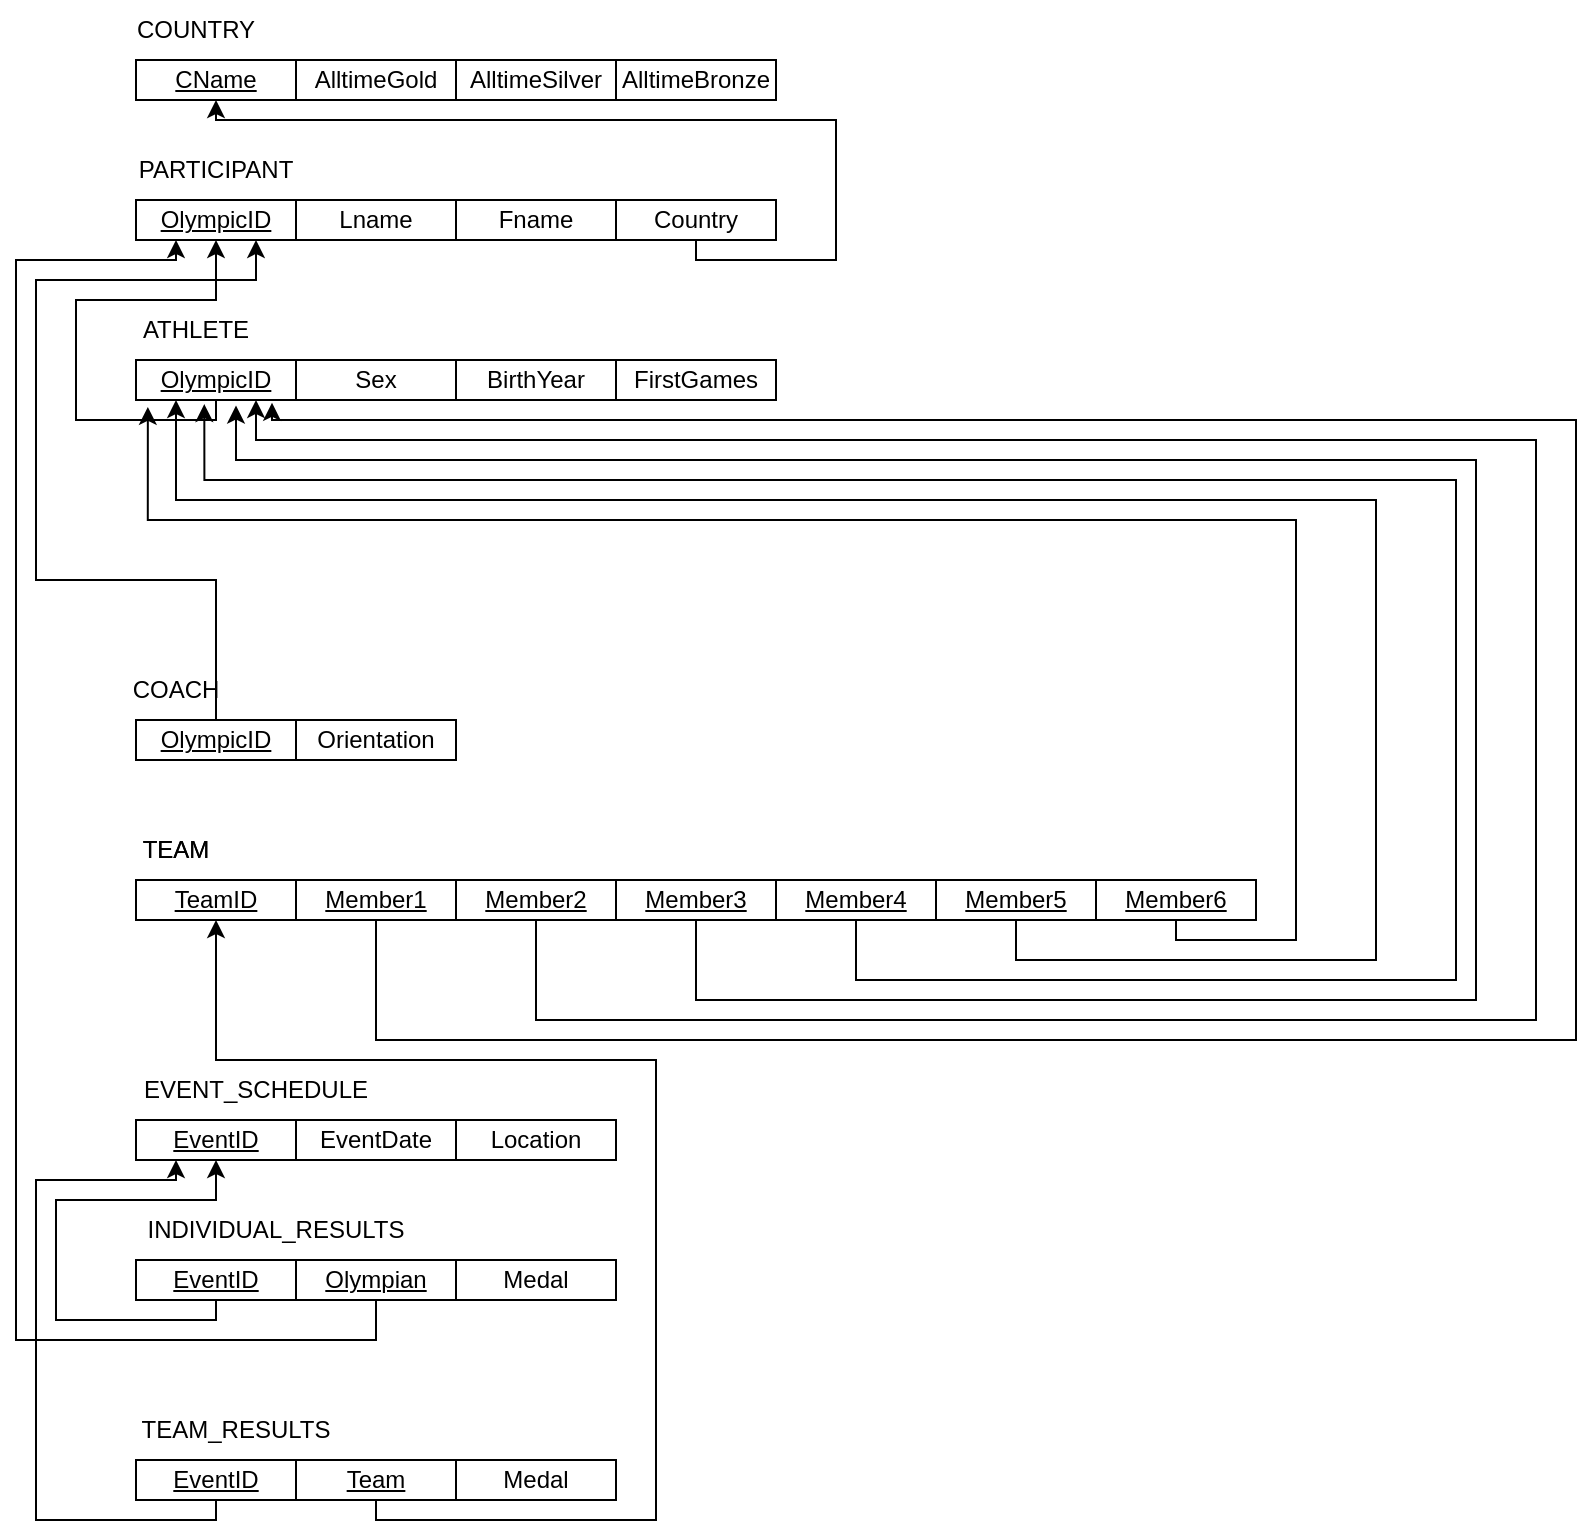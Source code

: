 <mxfile version="20.5.1" type="github">
  <diagram id="ZfVwMxeAOdC8WF4H4Zl5" name="Page-1">
    <mxGraphModel dx="1673" dy="887" grid="1" gridSize="10" guides="1" tooltips="1" connect="1" arrows="1" fold="1" page="1" pageScale="1" pageWidth="850" pageHeight="1100" math="0" shadow="0">
      <root>
        <mxCell id="0" />
        <mxCell id="1" parent="0" />
        <mxCell id="RDwfhd_h3WgD_-qNb8DA-1" value="COUNTRY" style="text;html=1;strokeColor=none;fillColor=none;align=center;verticalAlign=middle;whiteSpace=wrap;rounded=0;" vertex="1" parent="1">
          <mxGeometry x="80" y="20" width="60" height="30" as="geometry" />
        </mxCell>
        <mxCell id="RDwfhd_h3WgD_-qNb8DA-2" value="AlltimeGold" style="rounded=0;whiteSpace=wrap;html=1;" vertex="1" parent="1">
          <mxGeometry x="160" y="50" width="80" height="20" as="geometry" />
        </mxCell>
        <mxCell id="RDwfhd_h3WgD_-qNb8DA-3" value="CName" style="rounded=0;whiteSpace=wrap;html=1;fontStyle=4" vertex="1" parent="1">
          <mxGeometry x="80" y="50" width="80" height="20" as="geometry" />
        </mxCell>
        <mxCell id="RDwfhd_h3WgD_-qNb8DA-4" value="AlltimeSilver" style="rounded=0;whiteSpace=wrap;html=1;" vertex="1" parent="1">
          <mxGeometry x="240" y="50" width="80" height="20" as="geometry" />
        </mxCell>
        <mxCell id="RDwfhd_h3WgD_-qNb8DA-5" value="PARTICIPANT" style="text;html=1;strokeColor=none;fillColor=none;align=center;verticalAlign=middle;whiteSpace=wrap;rounded=0;" vertex="1" parent="1">
          <mxGeometry x="90" y="90" width="60" height="30" as="geometry" />
        </mxCell>
        <mxCell id="RDwfhd_h3WgD_-qNb8DA-7" value="&lt;u&gt;OlympicID&lt;/u&gt;" style="rounded=0;whiteSpace=wrap;html=1;" vertex="1" parent="1">
          <mxGeometry x="80" y="120" width="80" height="20" as="geometry" />
        </mxCell>
        <mxCell id="RDwfhd_h3WgD_-qNb8DA-8" value="Lname" style="rounded=0;whiteSpace=wrap;html=1;" vertex="1" parent="1">
          <mxGeometry x="160" y="120" width="80" height="20" as="geometry" />
        </mxCell>
        <mxCell id="RDwfhd_h3WgD_-qNb8DA-17" value="ATHLETE" style="text;html=1;strokeColor=none;fillColor=none;align=center;verticalAlign=middle;whiteSpace=wrap;rounded=0;" vertex="1" parent="1">
          <mxGeometry x="80" y="170" width="60" height="30" as="geometry" />
        </mxCell>
        <mxCell id="RDwfhd_h3WgD_-qNb8DA-18" value="Sex" style="rounded=0;whiteSpace=wrap;html=1;" vertex="1" parent="1">
          <mxGeometry x="160" y="200" width="80" height="20" as="geometry" />
        </mxCell>
        <mxCell id="RDwfhd_h3WgD_-qNb8DA-45" style="edgeStyle=orthogonalEdgeStyle;rounded=0;orthogonalLoop=1;jettySize=auto;html=1;entryX=0.5;entryY=1;entryDx=0;entryDy=0;" edge="1" parent="1" source="RDwfhd_h3WgD_-qNb8DA-19" target="RDwfhd_h3WgD_-qNb8DA-7">
          <mxGeometry relative="1" as="geometry">
            <Array as="points">
              <mxPoint x="120" y="230" />
              <mxPoint x="50" y="230" />
              <mxPoint x="50" y="170" />
              <mxPoint x="120" y="170" />
            </Array>
          </mxGeometry>
        </mxCell>
        <mxCell id="RDwfhd_h3WgD_-qNb8DA-19" value="OlympicID" style="rounded=0;whiteSpace=wrap;html=1;fontStyle=4" vertex="1" parent="1">
          <mxGeometry x="80" y="200" width="80" height="20" as="geometry" />
        </mxCell>
        <mxCell id="RDwfhd_h3WgD_-qNb8DA-21" value="Orientation" style="rounded=0;whiteSpace=wrap;html=1;" vertex="1" parent="1">
          <mxGeometry x="160" y="380" width="80" height="20" as="geometry" />
        </mxCell>
        <mxCell id="RDwfhd_h3WgD_-qNb8DA-46" style="edgeStyle=orthogonalEdgeStyle;rounded=0;orthogonalLoop=1;jettySize=auto;html=1;entryX=0.75;entryY=1;entryDx=0;entryDy=0;" edge="1" parent="1" source="RDwfhd_h3WgD_-qNb8DA-22" target="RDwfhd_h3WgD_-qNb8DA-7">
          <mxGeometry relative="1" as="geometry">
            <Array as="points">
              <mxPoint x="120" y="310" />
              <mxPoint x="30" y="310" />
              <mxPoint x="30" y="160" />
              <mxPoint x="140" y="160" />
            </Array>
          </mxGeometry>
        </mxCell>
        <mxCell id="RDwfhd_h3WgD_-qNb8DA-22" value="OlympicID" style="rounded=0;whiteSpace=wrap;html=1;fontStyle=4" vertex="1" parent="1">
          <mxGeometry x="80" y="380" width="80" height="20" as="geometry" />
        </mxCell>
        <mxCell id="RDwfhd_h3WgD_-qNb8DA-26" value="TEAM" style="text;html=1;strokeColor=none;fillColor=none;align=center;verticalAlign=middle;whiteSpace=wrap;rounded=0;" vertex="1" parent="1">
          <mxGeometry x="70" y="430" width="60" height="30" as="geometry" />
        </mxCell>
        <mxCell id="RDwfhd_h3WgD_-qNb8DA-29" value="Member1" style="rounded=0;whiteSpace=wrap;html=1;fontStyle=4" vertex="1" parent="1">
          <mxGeometry x="160" y="460" width="80" height="20" as="geometry" />
        </mxCell>
        <mxCell id="RDwfhd_h3WgD_-qNb8DA-31" value="TeamID" style="rounded=0;whiteSpace=wrap;html=1;fontStyle=4" vertex="1" parent="1">
          <mxGeometry x="80" y="460" width="80" height="20" as="geometry" />
        </mxCell>
        <mxCell id="RDwfhd_h3WgD_-qNb8DA-34" value="AlltimeBronze" style="rounded=0;whiteSpace=wrap;html=1;" vertex="1" parent="1">
          <mxGeometry x="320" y="50" width="80" height="20" as="geometry" />
        </mxCell>
        <mxCell id="RDwfhd_h3WgD_-qNb8DA-36" value="Fname" style="rounded=0;whiteSpace=wrap;html=1;" vertex="1" parent="1">
          <mxGeometry x="240" y="120" width="80" height="20" as="geometry" />
        </mxCell>
        <mxCell id="RDwfhd_h3WgD_-qNb8DA-38" style="edgeStyle=orthogonalEdgeStyle;rounded=0;orthogonalLoop=1;jettySize=auto;html=1;entryX=0.5;entryY=1;entryDx=0;entryDy=0;" edge="1" parent="1" source="RDwfhd_h3WgD_-qNb8DA-37" target="RDwfhd_h3WgD_-qNb8DA-3">
          <mxGeometry relative="1" as="geometry">
            <Array as="points">
              <mxPoint x="360" y="150" />
              <mxPoint x="430" y="150" />
              <mxPoint x="430" y="80" />
              <mxPoint x="120" y="80" />
            </Array>
          </mxGeometry>
        </mxCell>
        <mxCell id="RDwfhd_h3WgD_-qNb8DA-37" value="Country" style="rounded=0;whiteSpace=wrap;html=1;" vertex="1" parent="1">
          <mxGeometry x="320" y="120" width="80" height="20" as="geometry" />
        </mxCell>
        <mxCell id="RDwfhd_h3WgD_-qNb8DA-40" value="BirthYear" style="rounded=0;whiteSpace=wrap;html=1;" vertex="1" parent="1">
          <mxGeometry x="240" y="200" width="80" height="20" as="geometry" />
        </mxCell>
        <mxCell id="RDwfhd_h3WgD_-qNb8DA-41" value="FirstGames" style="rounded=0;whiteSpace=wrap;html=1;" vertex="1" parent="1">
          <mxGeometry x="320" y="200" width="80" height="20" as="geometry" />
        </mxCell>
        <mxCell id="RDwfhd_h3WgD_-qNb8DA-47" value="Member2" style="rounded=0;whiteSpace=wrap;html=1;fontStyle=4" vertex="1" parent="1">
          <mxGeometry x="240" y="460" width="80" height="20" as="geometry" />
        </mxCell>
        <mxCell id="RDwfhd_h3WgD_-qNb8DA-48" value="Member3" style="rounded=0;whiteSpace=wrap;html=1;fontStyle=4" vertex="1" parent="1">
          <mxGeometry x="320" y="460" width="80" height="20" as="geometry" />
        </mxCell>
        <mxCell id="RDwfhd_h3WgD_-qNb8DA-49" value="Member4" style="rounded=0;whiteSpace=wrap;html=1;fontStyle=4" vertex="1" parent="1">
          <mxGeometry x="400" y="460" width="80" height="20" as="geometry" />
        </mxCell>
        <mxCell id="RDwfhd_h3WgD_-qNb8DA-55" style="edgeStyle=orthogonalEdgeStyle;rounded=0;orthogonalLoop=1;jettySize=auto;html=1;entryX=0.25;entryY=1;entryDx=0;entryDy=0;" edge="1" parent="1" source="RDwfhd_h3WgD_-qNb8DA-50" target="RDwfhd_h3WgD_-qNb8DA-19">
          <mxGeometry relative="1" as="geometry">
            <Array as="points">
              <mxPoint x="520" y="500" />
              <mxPoint x="700" y="500" />
              <mxPoint x="700" y="270" />
              <mxPoint x="100" y="270" />
            </Array>
          </mxGeometry>
        </mxCell>
        <mxCell id="RDwfhd_h3WgD_-qNb8DA-50" value="Member5" style="rounded=0;whiteSpace=wrap;html=1;fontStyle=4" vertex="1" parent="1">
          <mxGeometry x="480" y="460" width="80" height="20" as="geometry" />
        </mxCell>
        <mxCell id="RDwfhd_h3WgD_-qNb8DA-54" style="edgeStyle=orthogonalEdgeStyle;rounded=0;orthogonalLoop=1;jettySize=auto;html=1;entryX=0.074;entryY=1.172;entryDx=0;entryDy=0;entryPerimeter=0;" edge="1" parent="1" source="RDwfhd_h3WgD_-qNb8DA-51" target="RDwfhd_h3WgD_-qNb8DA-19">
          <mxGeometry relative="1" as="geometry">
            <Array as="points">
              <mxPoint x="600" y="490" />
              <mxPoint x="660" y="490" />
              <mxPoint x="660" y="280" />
              <mxPoint x="86" y="280" />
            </Array>
          </mxGeometry>
        </mxCell>
        <mxCell id="RDwfhd_h3WgD_-qNb8DA-51" value="Member6" style="rounded=0;whiteSpace=wrap;html=1;fontStyle=4" vertex="1" parent="1">
          <mxGeometry x="560" y="460" width="80" height="20" as="geometry" />
        </mxCell>
        <mxCell id="RDwfhd_h3WgD_-qNb8DA-56" value="COACH" style="text;html=1;strokeColor=none;fillColor=none;align=center;verticalAlign=middle;whiteSpace=wrap;rounded=0;" vertex="1" parent="1">
          <mxGeometry x="70" y="350" width="60" height="30" as="geometry" />
        </mxCell>
        <mxCell id="RDwfhd_h3WgD_-qNb8DA-57" value="OlympicID" style="rounded=0;whiteSpace=wrap;html=1;fontStyle=4" vertex="1" parent="1">
          <mxGeometry x="80" y="380" width="80" height="20" as="geometry" />
        </mxCell>
        <mxCell id="RDwfhd_h3WgD_-qNb8DA-58" value="Orientation" style="rounded=0;whiteSpace=wrap;html=1;" vertex="1" parent="1">
          <mxGeometry x="160" y="380" width="80" height="20" as="geometry" />
        </mxCell>
        <mxCell id="RDwfhd_h3WgD_-qNb8DA-59" value="TEAM" style="text;html=1;strokeColor=none;fillColor=none;align=center;verticalAlign=middle;whiteSpace=wrap;rounded=0;" vertex="1" parent="1">
          <mxGeometry x="70" y="430" width="60" height="30" as="geometry" />
        </mxCell>
        <mxCell id="RDwfhd_h3WgD_-qNb8DA-60" value="TeamID" style="rounded=0;whiteSpace=wrap;html=1;fontStyle=4" vertex="1" parent="1">
          <mxGeometry x="80" y="460" width="80" height="20" as="geometry" />
        </mxCell>
        <mxCell id="RDwfhd_h3WgD_-qNb8DA-70" style="edgeStyle=orthogonalEdgeStyle;rounded=0;orthogonalLoop=1;jettySize=auto;html=1;entryX=0.85;entryY=1.069;entryDx=0;entryDy=0;entryPerimeter=0;" edge="1" parent="1" source="RDwfhd_h3WgD_-qNb8DA-61" target="RDwfhd_h3WgD_-qNb8DA-19">
          <mxGeometry relative="1" as="geometry">
            <Array as="points">
              <mxPoint x="200" y="540" />
              <mxPoint x="800" y="540" />
              <mxPoint x="800" y="230" />
              <mxPoint x="148" y="230" />
            </Array>
          </mxGeometry>
        </mxCell>
        <mxCell id="RDwfhd_h3WgD_-qNb8DA-61" value="Member1" style="rounded=0;whiteSpace=wrap;html=1;fontStyle=4" vertex="1" parent="1">
          <mxGeometry x="160" y="460" width="80" height="20" as="geometry" />
        </mxCell>
        <mxCell id="RDwfhd_h3WgD_-qNb8DA-69" style="edgeStyle=orthogonalEdgeStyle;rounded=0;orthogonalLoop=1;jettySize=auto;html=1;entryX=0.75;entryY=1;entryDx=0;entryDy=0;" edge="1" parent="1" source="RDwfhd_h3WgD_-qNb8DA-62" target="RDwfhd_h3WgD_-qNb8DA-19">
          <mxGeometry relative="1" as="geometry">
            <Array as="points">
              <mxPoint x="280" y="530" />
              <mxPoint x="780" y="530" />
              <mxPoint x="780" y="240" />
              <mxPoint x="140" y="240" />
            </Array>
          </mxGeometry>
        </mxCell>
        <mxCell id="RDwfhd_h3WgD_-qNb8DA-62" value="Member2" style="rounded=0;whiteSpace=wrap;html=1;fontStyle=4" vertex="1" parent="1">
          <mxGeometry x="240" y="460" width="80" height="20" as="geometry" />
        </mxCell>
        <mxCell id="RDwfhd_h3WgD_-qNb8DA-68" style="edgeStyle=orthogonalEdgeStyle;rounded=0;orthogonalLoop=1;jettySize=auto;html=1;entryX=0.625;entryY=1.138;entryDx=0;entryDy=0;entryPerimeter=0;" edge="1" parent="1" source="RDwfhd_h3WgD_-qNb8DA-63" target="RDwfhd_h3WgD_-qNb8DA-19">
          <mxGeometry relative="1" as="geometry">
            <Array as="points">
              <mxPoint x="360" y="520" />
              <mxPoint x="750" y="520" />
              <mxPoint x="750" y="250" />
              <mxPoint x="130" y="250" />
            </Array>
          </mxGeometry>
        </mxCell>
        <mxCell id="RDwfhd_h3WgD_-qNb8DA-63" value="Member3" style="rounded=0;whiteSpace=wrap;html=1;fontStyle=4" vertex="1" parent="1">
          <mxGeometry x="320" y="460" width="80" height="20" as="geometry" />
        </mxCell>
        <mxCell id="RDwfhd_h3WgD_-qNb8DA-67" style="edgeStyle=orthogonalEdgeStyle;rounded=0;orthogonalLoop=1;jettySize=auto;html=1;entryX=0.427;entryY=1.103;entryDx=0;entryDy=0;entryPerimeter=0;" edge="1" parent="1" source="RDwfhd_h3WgD_-qNb8DA-64" target="RDwfhd_h3WgD_-qNb8DA-19">
          <mxGeometry relative="1" as="geometry">
            <Array as="points">
              <mxPoint x="440" y="510" />
              <mxPoint x="740" y="510" />
              <mxPoint x="740" y="260" />
              <mxPoint x="114" y="260" />
            </Array>
          </mxGeometry>
        </mxCell>
        <mxCell id="RDwfhd_h3WgD_-qNb8DA-64" value="Member4" style="rounded=0;whiteSpace=wrap;html=1;fontStyle=4" vertex="1" parent="1">
          <mxGeometry x="400" y="460" width="80" height="20" as="geometry" />
        </mxCell>
        <mxCell id="RDwfhd_h3WgD_-qNb8DA-65" value="Member5" style="rounded=0;whiteSpace=wrap;html=1;fontStyle=4" vertex="1" parent="1">
          <mxGeometry x="480" y="460" width="80" height="20" as="geometry" />
        </mxCell>
        <mxCell id="RDwfhd_h3WgD_-qNb8DA-71" value="EventDate" style="rounded=0;whiteSpace=wrap;html=1;" vertex="1" parent="1">
          <mxGeometry x="160" y="580" width="80" height="20" as="geometry" />
        </mxCell>
        <mxCell id="RDwfhd_h3WgD_-qNb8DA-72" value="EventID" style="rounded=0;whiteSpace=wrap;html=1;fontStyle=4" vertex="1" parent="1">
          <mxGeometry x="80" y="580" width="80" height="20" as="geometry" />
        </mxCell>
        <mxCell id="RDwfhd_h3WgD_-qNb8DA-73" value="Location" style="rounded=0;whiteSpace=wrap;html=1;" vertex="1" parent="1">
          <mxGeometry x="240" y="580" width="80" height="20" as="geometry" />
        </mxCell>
        <mxCell id="RDwfhd_h3WgD_-qNb8DA-75" value="EVENT_SCHEDULE" style="text;html=1;strokeColor=none;fillColor=none;align=center;verticalAlign=middle;whiteSpace=wrap;rounded=0;" vertex="1" parent="1">
          <mxGeometry x="110" y="550" width="60" height="30" as="geometry" />
        </mxCell>
        <mxCell id="RDwfhd_h3WgD_-qNb8DA-81" style="edgeStyle=orthogonalEdgeStyle;rounded=0;orthogonalLoop=1;jettySize=auto;html=1;entryX=0.25;entryY=1;entryDx=0;entryDy=0;" edge="1" parent="1" source="RDwfhd_h3WgD_-qNb8DA-76" target="RDwfhd_h3WgD_-qNb8DA-7">
          <mxGeometry relative="1" as="geometry">
            <Array as="points">
              <mxPoint x="200" y="690" />
              <mxPoint x="20" y="690" />
              <mxPoint x="20" y="150" />
              <mxPoint x="100" y="150" />
            </Array>
          </mxGeometry>
        </mxCell>
        <mxCell id="RDwfhd_h3WgD_-qNb8DA-76" value="&lt;u&gt;Olympian&lt;/u&gt;" style="rounded=0;whiteSpace=wrap;html=1;" vertex="1" parent="1">
          <mxGeometry x="160" y="650" width="80" height="20" as="geometry" />
        </mxCell>
        <mxCell id="RDwfhd_h3WgD_-qNb8DA-80" style="edgeStyle=orthogonalEdgeStyle;rounded=0;orthogonalLoop=1;jettySize=auto;html=1;entryX=0.5;entryY=1;entryDx=0;entryDy=0;" edge="1" parent="1" source="RDwfhd_h3WgD_-qNb8DA-77" target="RDwfhd_h3WgD_-qNb8DA-72">
          <mxGeometry relative="1" as="geometry">
            <Array as="points">
              <mxPoint x="120" y="680" />
              <mxPoint x="40" y="680" />
              <mxPoint x="40" y="620" />
              <mxPoint x="120" y="620" />
            </Array>
          </mxGeometry>
        </mxCell>
        <mxCell id="RDwfhd_h3WgD_-qNb8DA-77" value="EventID" style="rounded=0;whiteSpace=wrap;html=1;fontStyle=4" vertex="1" parent="1">
          <mxGeometry x="80" y="650" width="80" height="20" as="geometry" />
        </mxCell>
        <mxCell id="RDwfhd_h3WgD_-qNb8DA-78" value="Medal" style="rounded=0;whiteSpace=wrap;html=1;" vertex="1" parent="1">
          <mxGeometry x="240" y="650" width="80" height="20" as="geometry" />
        </mxCell>
        <mxCell id="RDwfhd_h3WgD_-qNb8DA-79" value="INDIVIDUAL_RESULTS" style="text;html=1;strokeColor=none;fillColor=none;align=center;verticalAlign=middle;whiteSpace=wrap;rounded=0;" vertex="1" parent="1">
          <mxGeometry x="120" y="620" width="60" height="30" as="geometry" />
        </mxCell>
        <mxCell id="RDwfhd_h3WgD_-qNb8DA-87" style="edgeStyle=orthogonalEdgeStyle;rounded=0;orthogonalLoop=1;jettySize=auto;html=1;entryX=0.5;entryY=1;entryDx=0;entryDy=0;" edge="1" parent="1" source="RDwfhd_h3WgD_-qNb8DA-82" target="RDwfhd_h3WgD_-qNb8DA-60">
          <mxGeometry relative="1" as="geometry">
            <Array as="points">
              <mxPoint x="200" y="780" />
              <mxPoint x="340" y="780" />
              <mxPoint x="340" y="550" />
              <mxPoint x="120" y="550" />
            </Array>
          </mxGeometry>
        </mxCell>
        <mxCell id="RDwfhd_h3WgD_-qNb8DA-82" value="&lt;u&gt;Team&lt;/u&gt;" style="rounded=0;whiteSpace=wrap;html=1;" vertex="1" parent="1">
          <mxGeometry x="160" y="750" width="80" height="20" as="geometry" />
        </mxCell>
        <mxCell id="RDwfhd_h3WgD_-qNb8DA-86" style="edgeStyle=orthogonalEdgeStyle;rounded=0;orthogonalLoop=1;jettySize=auto;html=1;entryX=0.25;entryY=1;entryDx=0;entryDy=0;" edge="1" parent="1" source="RDwfhd_h3WgD_-qNb8DA-83" target="RDwfhd_h3WgD_-qNb8DA-72">
          <mxGeometry relative="1" as="geometry">
            <Array as="points">
              <mxPoint x="120" y="780" />
              <mxPoint x="30" y="780" />
              <mxPoint x="30" y="610" />
              <mxPoint x="100" y="610" />
            </Array>
          </mxGeometry>
        </mxCell>
        <mxCell id="RDwfhd_h3WgD_-qNb8DA-83" value="EventID" style="rounded=0;whiteSpace=wrap;html=1;fontStyle=4" vertex="1" parent="1">
          <mxGeometry x="80" y="750" width="80" height="20" as="geometry" />
        </mxCell>
        <mxCell id="RDwfhd_h3WgD_-qNb8DA-84" value="Medal" style="rounded=0;whiteSpace=wrap;html=1;" vertex="1" parent="1">
          <mxGeometry x="240" y="750" width="80" height="20" as="geometry" />
        </mxCell>
        <mxCell id="RDwfhd_h3WgD_-qNb8DA-85" value="TEAM_RESULTS" style="text;html=1;strokeColor=none;fillColor=none;align=center;verticalAlign=middle;whiteSpace=wrap;rounded=0;" vertex="1" parent="1">
          <mxGeometry x="100" y="720" width="60" height="30" as="geometry" />
        </mxCell>
      </root>
    </mxGraphModel>
  </diagram>
</mxfile>
